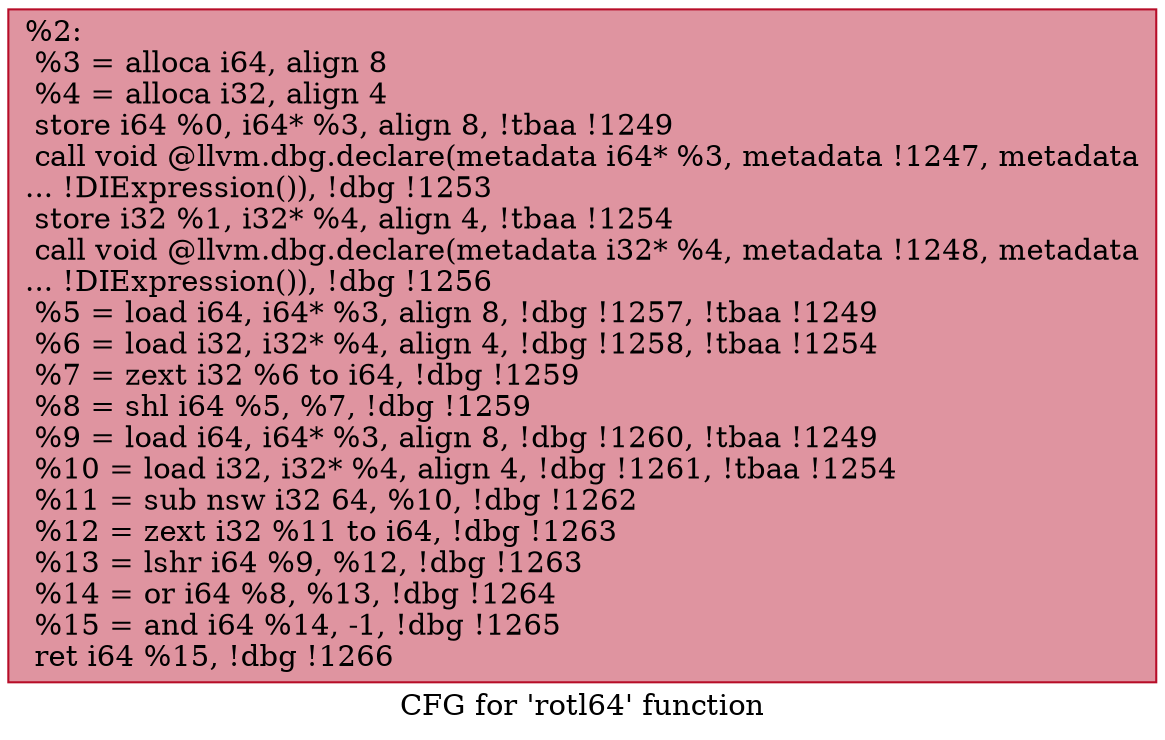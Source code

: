 digraph "CFG for 'rotl64' function" {
	label="CFG for 'rotl64' function";

	Node0x14233b0 [shape=record,color="#b70d28ff", style=filled, fillcolor="#b70d2870",label="{%2:\l  %3 = alloca i64, align 8\l  %4 = alloca i32, align 4\l  store i64 %0, i64* %3, align 8, !tbaa !1249\l  call void @llvm.dbg.declare(metadata i64* %3, metadata !1247, metadata\l... !DIExpression()), !dbg !1253\l  store i32 %1, i32* %4, align 4, !tbaa !1254\l  call void @llvm.dbg.declare(metadata i32* %4, metadata !1248, metadata\l... !DIExpression()), !dbg !1256\l  %5 = load i64, i64* %3, align 8, !dbg !1257, !tbaa !1249\l  %6 = load i32, i32* %4, align 4, !dbg !1258, !tbaa !1254\l  %7 = zext i32 %6 to i64, !dbg !1259\l  %8 = shl i64 %5, %7, !dbg !1259\l  %9 = load i64, i64* %3, align 8, !dbg !1260, !tbaa !1249\l  %10 = load i32, i32* %4, align 4, !dbg !1261, !tbaa !1254\l  %11 = sub nsw i32 64, %10, !dbg !1262\l  %12 = zext i32 %11 to i64, !dbg !1263\l  %13 = lshr i64 %9, %12, !dbg !1263\l  %14 = or i64 %8, %13, !dbg !1264\l  %15 = and i64 %14, -1, !dbg !1265\l  ret i64 %15, !dbg !1266\l}"];
}
